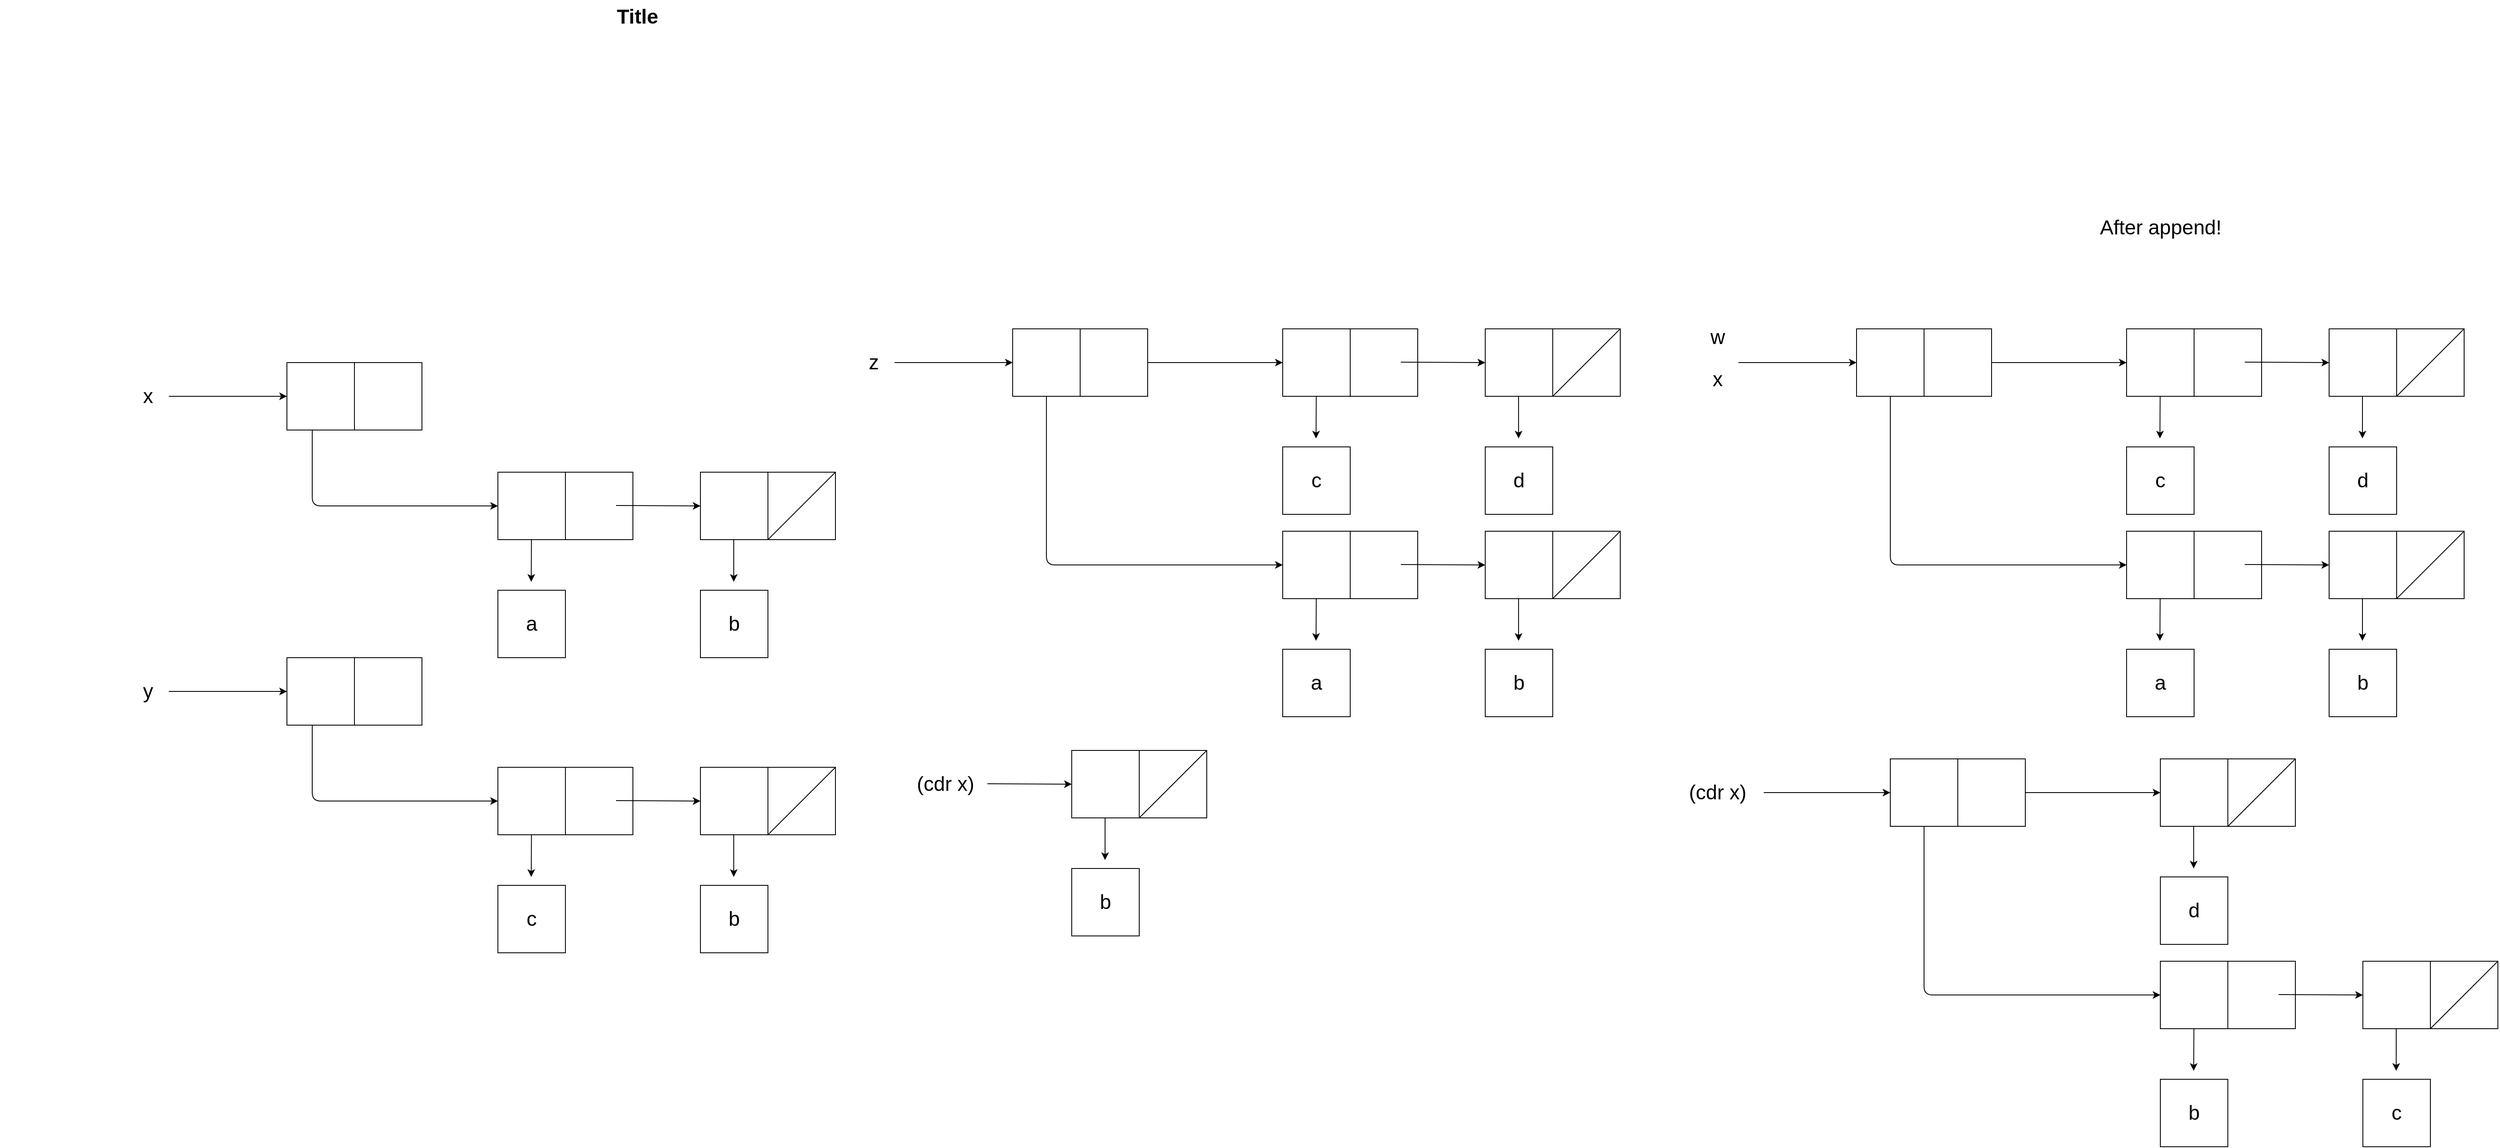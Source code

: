 <mxfile version="13.6.6" type="device"><diagram name="Page-1" id="929967ad-93f9-6ef4-fab6-5d389245f69c"><mxGraphModel dx="1662" dy="736" grid="1" gridSize="10" guides="1" tooltips="1" connect="1" arrows="1" fold="1" page="1" pageScale="1.5" pageWidth="1169" pageHeight="826" background="none" math="0" shadow="0"><root><mxCell id="0" style=";html=1;"/><mxCell id="1" style=";html=1;" parent="0"/><mxCell id="1672d66443f91eb5-23" value="Title" style="text;strokeColor=none;fillColor=none;html=1;fontSize=24;fontStyle=1;verticalAlign=middle;align=center;" parent="1" vertex="1"><mxGeometry x="120" y="40" width="1510" height="40" as="geometry"/></mxCell><mxCell id="toYiWxJXVKB6SHw0sf7D-1" value="" style="whiteSpace=wrap;html=1;aspect=fixed;" vertex="1" parent="1"><mxGeometry x="540" y="470" width="80" height="80" as="geometry"/></mxCell><mxCell id="toYiWxJXVKB6SHw0sf7D-2" value="" style="whiteSpace=wrap;html=1;aspect=fixed;" vertex="1" parent="1"><mxGeometry x="460" y="470" width="80" height="80" as="geometry"/></mxCell><mxCell id="toYiWxJXVKB6SHw0sf7D-3" value="&lt;font style=&quot;font-size: 24px&quot;&gt;x&lt;/font&gt;" style="text;html=1;align=center;verticalAlign=middle;resizable=0;points=[];autosize=1;" vertex="1" parent="1"><mxGeometry x="280" y="500" width="30" height="20" as="geometry"/></mxCell><mxCell id="toYiWxJXVKB6SHw0sf7D-4" value="" style="endArrow=classic;html=1;entryX=0;entryY=0.5;entryDx=0;entryDy=0;" edge="1" parent="1" target="toYiWxJXVKB6SHw0sf7D-2"><mxGeometry width="50" height="50" relative="1" as="geometry"><mxPoint x="320" y="510" as="sourcePoint"/><mxPoint x="410" y="509.5" as="targetPoint"/></mxGeometry></mxCell><mxCell id="toYiWxJXVKB6SHw0sf7D-6" value="" style="edgeStyle=elbowEdgeStyle;elbow=horizontal;endArrow=classic;html=1;" edge="1" parent="1" source="toYiWxJXVKB6SHw0sf7D-2"><mxGeometry width="50" height="50" relative="1" as="geometry"><mxPoint x="490" y="560" as="sourcePoint"/><mxPoint x="710" y="640" as="targetPoint"/><Array as="points"><mxPoint x="490" y="650"/></Array></mxGeometry></mxCell><mxCell id="toYiWxJXVKB6SHw0sf7D-7" value="" style="whiteSpace=wrap;html=1;aspect=fixed;" vertex="1" parent="1"><mxGeometry x="790" y="600" width="80" height="80" as="geometry"/></mxCell><mxCell id="toYiWxJXVKB6SHw0sf7D-8" value="" style="whiteSpace=wrap;html=1;aspect=fixed;" vertex="1" parent="1"><mxGeometry x="710" y="600" width="80" height="80" as="geometry"/></mxCell><mxCell id="toYiWxJXVKB6SHw0sf7D-9" value="&lt;font style=&quot;font-size: 24px&quot;&gt;b&lt;/font&gt;" style="whiteSpace=wrap;html=1;aspect=fixed;" vertex="1" parent="1"><mxGeometry x="950" y="740" width="80" height="80" as="geometry"/></mxCell><mxCell id="toYiWxJXVKB6SHw0sf7D-10" value="&lt;font style=&quot;font-size: 24px&quot;&gt;a&lt;/font&gt;" style="whiteSpace=wrap;html=1;aspect=fixed;" vertex="1" parent="1"><mxGeometry x="710" y="740" width="80" height="80" as="geometry"/></mxCell><mxCell id="toYiWxJXVKB6SHw0sf7D-11" value="" style="whiteSpace=wrap;html=1;aspect=fixed;" vertex="1" parent="1"><mxGeometry x="1030" y="600" width="80" height="80" as="geometry"/></mxCell><mxCell id="toYiWxJXVKB6SHw0sf7D-12" value="" style="whiteSpace=wrap;html=1;aspect=fixed;" vertex="1" parent="1"><mxGeometry x="950" y="600" width="80" height="80" as="geometry"/></mxCell><mxCell id="toYiWxJXVKB6SHw0sf7D-13" value="" style="endArrow=classic;html=1;" edge="1" parent="1" source="toYiWxJXVKB6SHw0sf7D-8"><mxGeometry width="50" height="50" relative="1" as="geometry"><mxPoint x="749.5" y="680" as="sourcePoint"/><mxPoint x="749.5" y="730" as="targetPoint"/></mxGeometry></mxCell><mxCell id="toYiWxJXVKB6SHw0sf7D-14" value="" style="endArrow=classic;html=1;" edge="1" parent="1"><mxGeometry width="50" height="50" relative="1" as="geometry"><mxPoint x="989.5" y="680" as="sourcePoint"/><mxPoint x="989.5" y="730" as="targetPoint"/></mxGeometry></mxCell><mxCell id="toYiWxJXVKB6SHw0sf7D-15" value="" style="endArrow=classic;html=1;entryX=0;entryY=0.5;entryDx=0;entryDy=0;" edge="1" parent="1" target="toYiWxJXVKB6SHw0sf7D-12"><mxGeometry width="50" height="50" relative="1" as="geometry"><mxPoint x="850" y="639.5" as="sourcePoint"/><mxPoint x="920" y="639.5" as="targetPoint"/></mxGeometry></mxCell><mxCell id="toYiWxJXVKB6SHw0sf7D-16" value="" style="endArrow=none;html=1;exitX=0;exitY=1;exitDx=0;exitDy=0;" edge="1" parent="1" source="toYiWxJXVKB6SHw0sf7D-11"><mxGeometry width="50" height="50" relative="1" as="geometry"><mxPoint x="1060" y="650" as="sourcePoint"/><mxPoint x="1110" y="600" as="targetPoint"/></mxGeometry></mxCell><mxCell id="toYiWxJXVKB6SHw0sf7D-17" value="" style="whiteSpace=wrap;html=1;aspect=fixed;" vertex="1" parent="1"><mxGeometry x="540" y="820" width="80" height="80" as="geometry"/></mxCell><mxCell id="toYiWxJXVKB6SHw0sf7D-18" value="" style="whiteSpace=wrap;html=1;aspect=fixed;" vertex="1" parent="1"><mxGeometry x="460" y="820" width="80" height="80" as="geometry"/></mxCell><mxCell id="toYiWxJXVKB6SHw0sf7D-19" value="&lt;font style=&quot;font-size: 24px&quot;&gt;y&lt;/font&gt;" style="text;html=1;align=center;verticalAlign=middle;resizable=0;points=[];autosize=1;" vertex="1" parent="1"><mxGeometry x="280" y="850" width="30" height="20" as="geometry"/></mxCell><mxCell id="toYiWxJXVKB6SHw0sf7D-20" value="" style="endArrow=classic;html=1;entryX=0;entryY=0.5;entryDx=0;entryDy=0;" edge="1" parent="1" target="toYiWxJXVKB6SHw0sf7D-18"><mxGeometry width="50" height="50" relative="1" as="geometry"><mxPoint x="320" y="860" as="sourcePoint"/><mxPoint x="410" y="859.5" as="targetPoint"/></mxGeometry></mxCell><mxCell id="toYiWxJXVKB6SHw0sf7D-21" value="" style="edgeStyle=elbowEdgeStyle;elbow=horizontal;endArrow=classic;html=1;" edge="1" parent="1" source="toYiWxJXVKB6SHw0sf7D-18"><mxGeometry width="50" height="50" relative="1" as="geometry"><mxPoint x="490" y="910" as="sourcePoint"/><mxPoint x="710" y="990" as="targetPoint"/><Array as="points"><mxPoint x="490" y="1000"/></Array></mxGeometry></mxCell><mxCell id="toYiWxJXVKB6SHw0sf7D-22" value="" style="whiteSpace=wrap;html=1;aspect=fixed;" vertex="1" parent="1"><mxGeometry x="790" y="950" width="80" height="80" as="geometry"/></mxCell><mxCell id="toYiWxJXVKB6SHw0sf7D-23" value="" style="whiteSpace=wrap;html=1;aspect=fixed;" vertex="1" parent="1"><mxGeometry x="710" y="950" width="80" height="80" as="geometry"/></mxCell><mxCell id="toYiWxJXVKB6SHw0sf7D-24" value="&lt;font style=&quot;font-size: 24px&quot;&gt;b&lt;/font&gt;" style="whiteSpace=wrap;html=1;aspect=fixed;" vertex="1" parent="1"><mxGeometry x="950" y="1090" width="80" height="80" as="geometry"/></mxCell><mxCell id="toYiWxJXVKB6SHw0sf7D-25" value="&lt;font style=&quot;font-size: 24px&quot;&gt;c&lt;/font&gt;" style="whiteSpace=wrap;html=1;aspect=fixed;" vertex="1" parent="1"><mxGeometry x="710" y="1090" width="80" height="80" as="geometry"/></mxCell><mxCell id="toYiWxJXVKB6SHw0sf7D-26" value="" style="whiteSpace=wrap;html=1;aspect=fixed;" vertex="1" parent="1"><mxGeometry x="1030" y="950" width="80" height="80" as="geometry"/></mxCell><mxCell id="toYiWxJXVKB6SHw0sf7D-27" value="" style="whiteSpace=wrap;html=1;aspect=fixed;" vertex="1" parent="1"><mxGeometry x="950" y="950" width="80" height="80" as="geometry"/></mxCell><mxCell id="toYiWxJXVKB6SHw0sf7D-28" value="" style="endArrow=classic;html=1;" edge="1" parent="1" source="toYiWxJXVKB6SHw0sf7D-23"><mxGeometry width="50" height="50" relative="1" as="geometry"><mxPoint x="749.5" y="1030" as="sourcePoint"/><mxPoint x="749.5" y="1080" as="targetPoint"/></mxGeometry></mxCell><mxCell id="toYiWxJXVKB6SHw0sf7D-29" value="" style="endArrow=classic;html=1;" edge="1" parent="1"><mxGeometry width="50" height="50" relative="1" as="geometry"><mxPoint x="989.5" y="1030" as="sourcePoint"/><mxPoint x="989.5" y="1080" as="targetPoint"/></mxGeometry></mxCell><mxCell id="toYiWxJXVKB6SHw0sf7D-30" value="" style="endArrow=classic;html=1;entryX=0;entryY=0.5;entryDx=0;entryDy=0;" edge="1" parent="1" target="toYiWxJXVKB6SHw0sf7D-27"><mxGeometry width="50" height="50" relative="1" as="geometry"><mxPoint x="850" y="989.5" as="sourcePoint"/><mxPoint x="920" y="989.5" as="targetPoint"/></mxGeometry></mxCell><mxCell id="toYiWxJXVKB6SHw0sf7D-31" value="" style="endArrow=none;html=1;exitX=0;exitY=1;exitDx=0;exitDy=0;" edge="1" parent="1" source="toYiWxJXVKB6SHw0sf7D-26"><mxGeometry width="50" height="50" relative="1" as="geometry"><mxPoint x="1060" y="1000" as="sourcePoint"/><mxPoint x="1110" y="950" as="targetPoint"/></mxGeometry></mxCell><mxCell id="toYiWxJXVKB6SHw0sf7D-32" value="" style="whiteSpace=wrap;html=1;aspect=fixed;" vertex="1" parent="1"><mxGeometry x="1400" y="430" width="80" height="80" as="geometry"/></mxCell><mxCell id="toYiWxJXVKB6SHw0sf7D-33" value="" style="whiteSpace=wrap;html=1;aspect=fixed;" vertex="1" parent="1"><mxGeometry x="1320" y="430" width="80" height="80" as="geometry"/></mxCell><mxCell id="toYiWxJXVKB6SHw0sf7D-34" value="&lt;font style=&quot;font-size: 24px&quot;&gt;z&lt;/font&gt;" style="text;html=1;align=center;verticalAlign=middle;resizable=0;points=[];autosize=1;" vertex="1" parent="1"><mxGeometry x="1140" y="460" width="30" height="20" as="geometry"/></mxCell><mxCell id="toYiWxJXVKB6SHw0sf7D-35" value="" style="endArrow=classic;html=1;entryX=0;entryY=0.5;entryDx=0;entryDy=0;" edge="1" parent="1" target="toYiWxJXVKB6SHw0sf7D-33"><mxGeometry width="50" height="50" relative="1" as="geometry"><mxPoint x="1180" y="470" as="sourcePoint"/><mxPoint x="1270" y="469.5" as="targetPoint"/></mxGeometry></mxCell><mxCell id="toYiWxJXVKB6SHw0sf7D-36" value="" style="edgeStyle=elbowEdgeStyle;elbow=horizontal;endArrow=classic;html=1;entryX=0;entryY=0.5;entryDx=0;entryDy=0;" edge="1" parent="1" source="toYiWxJXVKB6SHw0sf7D-33" target="toYiWxJXVKB6SHw0sf7D-38"><mxGeometry width="50" height="50" relative="1" as="geometry"><mxPoint x="1400" y="560" as="sourcePoint"/><mxPoint x="1620" y="640" as="targetPoint"/><Array as="points"><mxPoint x="1360" y="560"/><mxPoint x="1400" y="650"/></Array></mxGeometry></mxCell><mxCell id="toYiWxJXVKB6SHw0sf7D-37" value="" style="whiteSpace=wrap;html=1;aspect=fixed;" vertex="1" parent="1"><mxGeometry x="1720" y="670" width="80" height="80" as="geometry"/></mxCell><mxCell id="toYiWxJXVKB6SHw0sf7D-38" value="" style="whiteSpace=wrap;html=1;aspect=fixed;" vertex="1" parent="1"><mxGeometry x="1640" y="670" width="80" height="80" as="geometry"/></mxCell><mxCell id="toYiWxJXVKB6SHw0sf7D-39" value="&lt;font style=&quot;font-size: 24px&quot;&gt;b&lt;/font&gt;" style="whiteSpace=wrap;html=1;aspect=fixed;" vertex="1" parent="1"><mxGeometry x="1880" y="810" width="80" height="80" as="geometry"/></mxCell><mxCell id="toYiWxJXVKB6SHw0sf7D-40" value="&lt;font style=&quot;font-size: 24px&quot;&gt;a&lt;/font&gt;" style="whiteSpace=wrap;html=1;aspect=fixed;" vertex="1" parent="1"><mxGeometry x="1640" y="810" width="80" height="80" as="geometry"/></mxCell><mxCell id="toYiWxJXVKB6SHw0sf7D-41" value="" style="whiteSpace=wrap;html=1;aspect=fixed;" vertex="1" parent="1"><mxGeometry x="1960" y="670" width="80" height="80" as="geometry"/></mxCell><mxCell id="toYiWxJXVKB6SHw0sf7D-42" value="" style="whiteSpace=wrap;html=1;aspect=fixed;" vertex="1" parent="1"><mxGeometry x="1880" y="670" width="80" height="80" as="geometry"/></mxCell><mxCell id="toYiWxJXVKB6SHw0sf7D-43" value="" style="endArrow=classic;html=1;" edge="1" parent="1" source="toYiWxJXVKB6SHw0sf7D-38"><mxGeometry width="50" height="50" relative="1" as="geometry"><mxPoint x="1679.5" y="750" as="sourcePoint"/><mxPoint x="1679.5" y="800" as="targetPoint"/></mxGeometry></mxCell><mxCell id="toYiWxJXVKB6SHw0sf7D-44" value="" style="endArrow=classic;html=1;" edge="1" parent="1"><mxGeometry width="50" height="50" relative="1" as="geometry"><mxPoint x="1919.5" y="750" as="sourcePoint"/><mxPoint x="1919.5" y="800" as="targetPoint"/></mxGeometry></mxCell><mxCell id="toYiWxJXVKB6SHw0sf7D-45" value="" style="endArrow=classic;html=1;entryX=0;entryY=0.5;entryDx=0;entryDy=0;" edge="1" parent="1" target="toYiWxJXVKB6SHw0sf7D-42"><mxGeometry width="50" height="50" relative="1" as="geometry"><mxPoint x="1780" y="709.5" as="sourcePoint"/><mxPoint x="1850" y="709.5" as="targetPoint"/></mxGeometry></mxCell><mxCell id="toYiWxJXVKB6SHw0sf7D-46" value="" style="endArrow=none;html=1;exitX=0;exitY=1;exitDx=0;exitDy=0;" edge="1" parent="1" source="toYiWxJXVKB6SHw0sf7D-41"><mxGeometry width="50" height="50" relative="1" as="geometry"><mxPoint x="1990" y="720" as="sourcePoint"/><mxPoint x="2040" y="670" as="targetPoint"/></mxGeometry></mxCell><mxCell id="toYiWxJXVKB6SHw0sf7D-49" value="" style="whiteSpace=wrap;html=1;aspect=fixed;" vertex="1" parent="1"><mxGeometry x="1720" y="430" width="80" height="80" as="geometry"/></mxCell><mxCell id="toYiWxJXVKB6SHw0sf7D-50" value="" style="whiteSpace=wrap;html=1;aspect=fixed;" vertex="1" parent="1"><mxGeometry x="1640" y="430" width="80" height="80" as="geometry"/></mxCell><mxCell id="toYiWxJXVKB6SHw0sf7D-51" value="&lt;font style=&quot;font-size: 24px&quot;&gt;d&lt;/font&gt;" style="whiteSpace=wrap;html=1;aspect=fixed;" vertex="1" parent="1"><mxGeometry x="1880" y="570" width="80" height="80" as="geometry"/></mxCell><mxCell id="toYiWxJXVKB6SHw0sf7D-52" value="&lt;font style=&quot;font-size: 24px&quot;&gt;c&lt;/font&gt;" style="whiteSpace=wrap;html=1;aspect=fixed;" vertex="1" parent="1"><mxGeometry x="1640" y="570" width="80" height="80" as="geometry"/></mxCell><mxCell id="toYiWxJXVKB6SHw0sf7D-53" value="" style="whiteSpace=wrap;html=1;aspect=fixed;" vertex="1" parent="1"><mxGeometry x="1960" y="430" width="80" height="80" as="geometry"/></mxCell><mxCell id="toYiWxJXVKB6SHw0sf7D-54" value="" style="whiteSpace=wrap;html=1;aspect=fixed;" vertex="1" parent="1"><mxGeometry x="1880" y="430" width="80" height="80" as="geometry"/></mxCell><mxCell id="toYiWxJXVKB6SHw0sf7D-55" value="" style="endArrow=classic;html=1;" edge="1" parent="1" source="toYiWxJXVKB6SHw0sf7D-50"><mxGeometry width="50" height="50" relative="1" as="geometry"><mxPoint x="1679.5" y="510" as="sourcePoint"/><mxPoint x="1679.5" y="560" as="targetPoint"/></mxGeometry></mxCell><mxCell id="toYiWxJXVKB6SHw0sf7D-56" value="" style="endArrow=classic;html=1;" edge="1" parent="1"><mxGeometry width="50" height="50" relative="1" as="geometry"><mxPoint x="1919.5" y="510" as="sourcePoint"/><mxPoint x="1919.5" y="560" as="targetPoint"/></mxGeometry></mxCell><mxCell id="toYiWxJXVKB6SHw0sf7D-57" value="" style="endArrow=classic;html=1;entryX=0;entryY=0.5;entryDx=0;entryDy=0;" edge="1" parent="1" target="toYiWxJXVKB6SHw0sf7D-54"><mxGeometry width="50" height="50" relative="1" as="geometry"><mxPoint x="1780" y="469.5" as="sourcePoint"/><mxPoint x="1850" y="469.5" as="targetPoint"/></mxGeometry></mxCell><mxCell id="toYiWxJXVKB6SHw0sf7D-58" value="" style="endArrow=none;html=1;exitX=0;exitY=1;exitDx=0;exitDy=0;" edge="1" parent="1" source="toYiWxJXVKB6SHw0sf7D-53"><mxGeometry width="50" height="50" relative="1" as="geometry"><mxPoint x="1990" y="480" as="sourcePoint"/><mxPoint x="2040" y="430" as="targetPoint"/></mxGeometry></mxCell><mxCell id="toYiWxJXVKB6SHw0sf7D-59" value="" style="endArrow=classic;html=1;" edge="1" parent="1" source="toYiWxJXVKB6SHw0sf7D-32" target="toYiWxJXVKB6SHw0sf7D-50"><mxGeometry width="50" height="50" relative="1" as="geometry"><mxPoint x="1550" y="470" as="sourcePoint"/><mxPoint x="1560" y="445" as="targetPoint"/></mxGeometry></mxCell><mxCell id="toYiWxJXVKB6SHw0sf7D-62" value="&lt;font style=&quot;font-size: 24px&quot;&gt;(cdr x)&lt;/font&gt;" style="text;html=1;align=center;verticalAlign=middle;resizable=0;points=[];autosize=1;" vertex="1" parent="1"><mxGeometry x="1200" y="960" width="80" height="20" as="geometry"/></mxCell><mxCell id="toYiWxJXVKB6SHw0sf7D-67" value="&lt;font style=&quot;font-size: 24px&quot;&gt;b&lt;/font&gt;" style="whiteSpace=wrap;html=1;aspect=fixed;" vertex="1" parent="1"><mxGeometry x="1390" y="1070" width="80" height="80" as="geometry"/></mxCell><mxCell id="toYiWxJXVKB6SHw0sf7D-69" value="" style="whiteSpace=wrap;html=1;aspect=fixed;" vertex="1" parent="1"><mxGeometry x="1470" y="930" width="80" height="80" as="geometry"/></mxCell><mxCell id="toYiWxJXVKB6SHw0sf7D-70" value="" style="whiteSpace=wrap;html=1;aspect=fixed;" vertex="1" parent="1"><mxGeometry x="1390" y="930" width="80" height="80" as="geometry"/></mxCell><mxCell id="toYiWxJXVKB6SHw0sf7D-72" value="" style="endArrow=classic;html=1;" edge="1" parent="1"><mxGeometry width="50" height="50" relative="1" as="geometry"><mxPoint x="1429.5" y="1010" as="sourcePoint"/><mxPoint x="1429.5" y="1060" as="targetPoint"/></mxGeometry></mxCell><mxCell id="toYiWxJXVKB6SHw0sf7D-73" value="" style="endArrow=classic;html=1;entryX=0;entryY=0.5;entryDx=0;entryDy=0;" edge="1" parent="1" target="toYiWxJXVKB6SHw0sf7D-70"><mxGeometry width="50" height="50" relative="1" as="geometry"><mxPoint x="1290" y="969.5" as="sourcePoint"/><mxPoint x="1360" y="969.5" as="targetPoint"/></mxGeometry></mxCell><mxCell id="toYiWxJXVKB6SHw0sf7D-74" value="" style="endArrow=none;html=1;exitX=0;exitY=1;exitDx=0;exitDy=0;" edge="1" parent="1" source="toYiWxJXVKB6SHw0sf7D-69"><mxGeometry width="50" height="50" relative="1" as="geometry"><mxPoint x="1500" y="980" as="sourcePoint"/><mxPoint x="1550" y="930" as="targetPoint"/></mxGeometry></mxCell><mxCell id="toYiWxJXVKB6SHw0sf7D-76" value="" style="whiteSpace=wrap;html=1;aspect=fixed;" vertex="1" parent="1"><mxGeometry x="2400" y="430" width="80" height="80" as="geometry"/></mxCell><mxCell id="toYiWxJXVKB6SHw0sf7D-77" value="" style="whiteSpace=wrap;html=1;aspect=fixed;" vertex="1" parent="1"><mxGeometry x="2320" y="430" width="80" height="80" as="geometry"/></mxCell><mxCell id="toYiWxJXVKB6SHw0sf7D-78" value="&lt;font style=&quot;font-size: 24px&quot;&gt;w&lt;/font&gt;" style="text;html=1;align=center;verticalAlign=middle;resizable=0;points=[];autosize=1;" vertex="1" parent="1"><mxGeometry x="2140" y="430" width="30" height="20" as="geometry"/></mxCell><mxCell id="toYiWxJXVKB6SHw0sf7D-79" value="" style="endArrow=classic;html=1;entryX=0;entryY=0.5;entryDx=0;entryDy=0;" edge="1" parent="1" target="toYiWxJXVKB6SHw0sf7D-77"><mxGeometry width="50" height="50" relative="1" as="geometry"><mxPoint x="2180" y="470" as="sourcePoint"/><mxPoint x="2270" y="469.5" as="targetPoint"/></mxGeometry></mxCell><mxCell id="toYiWxJXVKB6SHw0sf7D-80" value="" style="edgeStyle=elbowEdgeStyle;elbow=horizontal;endArrow=classic;html=1;entryX=0;entryY=0.5;entryDx=0;entryDy=0;" edge="1" parent="1" source="toYiWxJXVKB6SHw0sf7D-77" target="toYiWxJXVKB6SHw0sf7D-82"><mxGeometry width="50" height="50" relative="1" as="geometry"><mxPoint x="2400" y="560" as="sourcePoint"/><mxPoint x="2620" y="640" as="targetPoint"/><Array as="points"><mxPoint x="2360" y="560"/><mxPoint x="2400" y="650"/></Array></mxGeometry></mxCell><mxCell id="toYiWxJXVKB6SHw0sf7D-81" value="" style="whiteSpace=wrap;html=1;aspect=fixed;" vertex="1" parent="1"><mxGeometry x="2720" y="670" width="80" height="80" as="geometry"/></mxCell><mxCell id="toYiWxJXVKB6SHw0sf7D-82" value="" style="whiteSpace=wrap;html=1;aspect=fixed;" vertex="1" parent="1"><mxGeometry x="2640" y="670" width="80" height="80" as="geometry"/></mxCell><mxCell id="toYiWxJXVKB6SHw0sf7D-83" value="&lt;font style=&quot;font-size: 24px&quot;&gt;b&lt;/font&gt;" style="whiteSpace=wrap;html=1;aspect=fixed;" vertex="1" parent="1"><mxGeometry x="2880" y="810" width="80" height="80" as="geometry"/></mxCell><mxCell id="toYiWxJXVKB6SHw0sf7D-84" value="&lt;font style=&quot;font-size: 24px&quot;&gt;a&lt;/font&gt;" style="whiteSpace=wrap;html=1;aspect=fixed;" vertex="1" parent="1"><mxGeometry x="2640" y="810" width="80" height="80" as="geometry"/></mxCell><mxCell id="toYiWxJXVKB6SHw0sf7D-85" value="" style="whiteSpace=wrap;html=1;aspect=fixed;" vertex="1" parent="1"><mxGeometry x="2960" y="670" width="80" height="80" as="geometry"/></mxCell><mxCell id="toYiWxJXVKB6SHw0sf7D-86" value="" style="whiteSpace=wrap;html=1;aspect=fixed;" vertex="1" parent="1"><mxGeometry x="2880" y="670" width="80" height="80" as="geometry"/></mxCell><mxCell id="toYiWxJXVKB6SHw0sf7D-87" value="" style="endArrow=classic;html=1;" edge="1" parent="1" source="toYiWxJXVKB6SHw0sf7D-82"><mxGeometry width="50" height="50" relative="1" as="geometry"><mxPoint x="2679.5" y="750" as="sourcePoint"/><mxPoint x="2679.5" y="800" as="targetPoint"/></mxGeometry></mxCell><mxCell id="toYiWxJXVKB6SHw0sf7D-88" value="" style="endArrow=classic;html=1;" edge="1" parent="1"><mxGeometry width="50" height="50" relative="1" as="geometry"><mxPoint x="2919.5" y="750" as="sourcePoint"/><mxPoint x="2919.5" y="800" as="targetPoint"/></mxGeometry></mxCell><mxCell id="toYiWxJXVKB6SHw0sf7D-89" value="" style="endArrow=classic;html=1;entryX=0;entryY=0.5;entryDx=0;entryDy=0;" edge="1" parent="1" target="toYiWxJXVKB6SHw0sf7D-86"><mxGeometry width="50" height="50" relative="1" as="geometry"><mxPoint x="2780" y="709.5" as="sourcePoint"/><mxPoint x="2850" y="709.5" as="targetPoint"/></mxGeometry></mxCell><mxCell id="toYiWxJXVKB6SHw0sf7D-90" value="" style="endArrow=none;html=1;exitX=0;exitY=1;exitDx=0;exitDy=0;" edge="1" parent="1" source="toYiWxJXVKB6SHw0sf7D-85"><mxGeometry width="50" height="50" relative="1" as="geometry"><mxPoint x="2990" y="720" as="sourcePoint"/><mxPoint x="3040" y="670" as="targetPoint"/></mxGeometry></mxCell><mxCell id="toYiWxJXVKB6SHw0sf7D-91" value="" style="whiteSpace=wrap;html=1;aspect=fixed;" vertex="1" parent="1"><mxGeometry x="2720" y="430" width="80" height="80" as="geometry"/></mxCell><mxCell id="toYiWxJXVKB6SHw0sf7D-92" value="" style="whiteSpace=wrap;html=1;aspect=fixed;" vertex="1" parent="1"><mxGeometry x="2640" y="430" width="80" height="80" as="geometry"/></mxCell><mxCell id="toYiWxJXVKB6SHw0sf7D-93" value="&lt;font style=&quot;font-size: 24px&quot;&gt;d&lt;/font&gt;" style="whiteSpace=wrap;html=1;aspect=fixed;" vertex="1" parent="1"><mxGeometry x="2880" y="570" width="80" height="80" as="geometry"/></mxCell><mxCell id="toYiWxJXVKB6SHw0sf7D-94" value="&lt;font style=&quot;font-size: 24px&quot;&gt;c&lt;/font&gt;" style="whiteSpace=wrap;html=1;aspect=fixed;" vertex="1" parent="1"><mxGeometry x="2640" y="570" width="80" height="80" as="geometry"/></mxCell><mxCell id="toYiWxJXVKB6SHw0sf7D-95" value="" style="whiteSpace=wrap;html=1;aspect=fixed;" vertex="1" parent="1"><mxGeometry x="2960" y="430" width="80" height="80" as="geometry"/></mxCell><mxCell id="toYiWxJXVKB6SHw0sf7D-96" value="" style="whiteSpace=wrap;html=1;aspect=fixed;" vertex="1" parent="1"><mxGeometry x="2880" y="430" width="80" height="80" as="geometry"/></mxCell><mxCell id="toYiWxJXVKB6SHw0sf7D-97" value="" style="endArrow=classic;html=1;" edge="1" parent="1" source="toYiWxJXVKB6SHw0sf7D-92"><mxGeometry width="50" height="50" relative="1" as="geometry"><mxPoint x="2679.5" y="510" as="sourcePoint"/><mxPoint x="2679.5" y="560" as="targetPoint"/></mxGeometry></mxCell><mxCell id="toYiWxJXVKB6SHw0sf7D-98" value="" style="endArrow=classic;html=1;" edge="1" parent="1"><mxGeometry width="50" height="50" relative="1" as="geometry"><mxPoint x="2919.5" y="510" as="sourcePoint"/><mxPoint x="2919.5" y="560" as="targetPoint"/></mxGeometry></mxCell><mxCell id="toYiWxJXVKB6SHw0sf7D-99" value="" style="endArrow=classic;html=1;entryX=0;entryY=0.5;entryDx=0;entryDy=0;" edge="1" parent="1" target="toYiWxJXVKB6SHw0sf7D-96"><mxGeometry width="50" height="50" relative="1" as="geometry"><mxPoint x="2780" y="469.5" as="sourcePoint"/><mxPoint x="2850" y="469.5" as="targetPoint"/></mxGeometry></mxCell><mxCell id="toYiWxJXVKB6SHw0sf7D-100" value="" style="endArrow=none;html=1;exitX=0;exitY=1;exitDx=0;exitDy=0;" edge="1" parent="1" source="toYiWxJXVKB6SHw0sf7D-95"><mxGeometry width="50" height="50" relative="1" as="geometry"><mxPoint x="2990" y="480" as="sourcePoint"/><mxPoint x="3040" y="430" as="targetPoint"/></mxGeometry></mxCell><mxCell id="toYiWxJXVKB6SHw0sf7D-101" value="" style="endArrow=classic;html=1;" edge="1" parent="1" source="toYiWxJXVKB6SHw0sf7D-76" target="toYiWxJXVKB6SHw0sf7D-92"><mxGeometry width="50" height="50" relative="1" as="geometry"><mxPoint x="2550" y="470" as="sourcePoint"/><mxPoint x="2560" y="445" as="targetPoint"/></mxGeometry></mxCell><mxCell id="toYiWxJXVKB6SHw0sf7D-102" value="&lt;font style=&quot;font-size: 24px&quot;&gt;After append!&lt;/font&gt;" style="text;html=1;align=center;verticalAlign=middle;resizable=0;points=[];autosize=1;" vertex="1" parent="1"><mxGeometry x="2600" y="300" width="160" height="20" as="geometry"/></mxCell><mxCell id="toYiWxJXVKB6SHw0sf7D-103" value="&lt;font style=&quot;font-size: 24px&quot;&gt;x&lt;/font&gt;" style="text;html=1;align=center;verticalAlign=middle;resizable=0;points=[];autosize=1;" vertex="1" parent="1"><mxGeometry x="2140" y="480" width="30" height="20" as="geometry"/></mxCell><mxCell id="toYiWxJXVKB6SHw0sf7D-132" value="" style="whiteSpace=wrap;html=1;aspect=fixed;" vertex="1" parent="1"><mxGeometry x="2440" y="940" width="80" height="80" as="geometry"/></mxCell><mxCell id="toYiWxJXVKB6SHw0sf7D-133" value="" style="whiteSpace=wrap;html=1;aspect=fixed;" vertex="1" parent="1"><mxGeometry x="2360" y="940" width="80" height="80" as="geometry"/></mxCell><mxCell id="toYiWxJXVKB6SHw0sf7D-135" value="" style="endArrow=classic;html=1;entryX=0;entryY=0.5;entryDx=0;entryDy=0;" edge="1" parent="1" target="toYiWxJXVKB6SHw0sf7D-133"><mxGeometry width="50" height="50" relative="1" as="geometry"><mxPoint x="2210" y="980" as="sourcePoint"/><mxPoint x="2270" y="959.5" as="targetPoint"/></mxGeometry></mxCell><mxCell id="toYiWxJXVKB6SHw0sf7D-136" value="" style="edgeStyle=elbowEdgeStyle;elbow=horizontal;endArrow=classic;html=1;entryX=0;entryY=0.5;entryDx=0;entryDy=0;" edge="1" parent="1" source="toYiWxJXVKB6SHw0sf7D-133" target="toYiWxJXVKB6SHw0sf7D-138"><mxGeometry width="50" height="50" relative="1" as="geometry"><mxPoint x="2440" y="1070" as="sourcePoint"/><mxPoint x="2660" y="1150" as="targetPoint"/><Array as="points"><mxPoint x="2400" y="1070"/><mxPoint x="2440" y="1160"/></Array></mxGeometry></mxCell><mxCell id="toYiWxJXVKB6SHw0sf7D-137" value="" style="whiteSpace=wrap;html=1;aspect=fixed;" vertex="1" parent="1"><mxGeometry x="2760" y="1180" width="80" height="80" as="geometry"/></mxCell><mxCell id="toYiWxJXVKB6SHw0sf7D-138" value="" style="whiteSpace=wrap;html=1;aspect=fixed;" vertex="1" parent="1"><mxGeometry x="2680" y="1180" width="80" height="80" as="geometry"/></mxCell><mxCell id="toYiWxJXVKB6SHw0sf7D-139" value="&lt;font style=&quot;font-size: 24px&quot;&gt;c&lt;/font&gt;" style="whiteSpace=wrap;html=1;aspect=fixed;" vertex="1" parent="1"><mxGeometry x="2920" y="1320" width="80" height="80" as="geometry"/></mxCell><mxCell id="toYiWxJXVKB6SHw0sf7D-140" value="&lt;font style=&quot;font-size: 24px&quot;&gt;b&lt;/font&gt;" style="whiteSpace=wrap;html=1;aspect=fixed;" vertex="1" parent="1"><mxGeometry x="2680" y="1320" width="80" height="80" as="geometry"/></mxCell><mxCell id="toYiWxJXVKB6SHw0sf7D-141" value="" style="whiteSpace=wrap;html=1;aspect=fixed;" vertex="1" parent="1"><mxGeometry x="3000" y="1180" width="80" height="80" as="geometry"/></mxCell><mxCell id="toYiWxJXVKB6SHw0sf7D-142" value="" style="whiteSpace=wrap;html=1;aspect=fixed;" vertex="1" parent="1"><mxGeometry x="2920" y="1180" width="80" height="80" as="geometry"/></mxCell><mxCell id="toYiWxJXVKB6SHw0sf7D-143" value="" style="endArrow=classic;html=1;" edge="1" parent="1" source="toYiWxJXVKB6SHw0sf7D-138"><mxGeometry width="50" height="50" relative="1" as="geometry"><mxPoint x="2719.5" y="1260" as="sourcePoint"/><mxPoint x="2719.5" y="1310" as="targetPoint"/></mxGeometry></mxCell><mxCell id="toYiWxJXVKB6SHw0sf7D-144" value="" style="endArrow=classic;html=1;" edge="1" parent="1"><mxGeometry width="50" height="50" relative="1" as="geometry"><mxPoint x="2959.5" y="1260" as="sourcePoint"/><mxPoint x="2959.5" y="1310" as="targetPoint"/></mxGeometry></mxCell><mxCell id="toYiWxJXVKB6SHw0sf7D-145" value="" style="endArrow=classic;html=1;entryX=0;entryY=0.5;entryDx=0;entryDy=0;" edge="1" parent="1" target="toYiWxJXVKB6SHw0sf7D-142"><mxGeometry width="50" height="50" relative="1" as="geometry"><mxPoint x="2820" y="1219.5" as="sourcePoint"/><mxPoint x="2890" y="1219.5" as="targetPoint"/></mxGeometry></mxCell><mxCell id="toYiWxJXVKB6SHw0sf7D-146" value="" style="endArrow=none;html=1;exitX=0;exitY=1;exitDx=0;exitDy=0;" edge="1" parent="1" source="toYiWxJXVKB6SHw0sf7D-141"><mxGeometry width="50" height="50" relative="1" as="geometry"><mxPoint x="3030" y="1230" as="sourcePoint"/><mxPoint x="3080" y="1180" as="targetPoint"/></mxGeometry></mxCell><mxCell id="toYiWxJXVKB6SHw0sf7D-149" value="&lt;font style=&quot;font-size: 24px&quot;&gt;d&lt;/font&gt;" style="whiteSpace=wrap;html=1;aspect=fixed;" vertex="1" parent="1"><mxGeometry x="2680" y="1080" width="80" height="80" as="geometry"/></mxCell><mxCell id="toYiWxJXVKB6SHw0sf7D-151" value="" style="whiteSpace=wrap;html=1;aspect=fixed;" vertex="1" parent="1"><mxGeometry x="2760" y="940" width="80" height="80" as="geometry"/></mxCell><mxCell id="toYiWxJXVKB6SHw0sf7D-152" value="" style="whiteSpace=wrap;html=1;aspect=fixed;" vertex="1" parent="1"><mxGeometry x="2680" y="940" width="80" height="80" as="geometry"/></mxCell><mxCell id="toYiWxJXVKB6SHw0sf7D-154" value="" style="endArrow=classic;html=1;" edge="1" parent="1"><mxGeometry width="50" height="50" relative="1" as="geometry"><mxPoint x="2719.5" y="1020" as="sourcePoint"/><mxPoint x="2719.5" y="1070" as="targetPoint"/></mxGeometry></mxCell><mxCell id="toYiWxJXVKB6SHw0sf7D-155" value="" style="endArrow=classic;html=1;entryX=0;entryY=0.5;entryDx=0;entryDy=0;exitX=1;exitY=0.5;exitDx=0;exitDy=0;" edge="1" parent="1" target="toYiWxJXVKB6SHw0sf7D-152" source="toYiWxJXVKB6SHw0sf7D-132"><mxGeometry width="50" height="50" relative="1" as="geometry"><mxPoint x="2580" y="979.5" as="sourcePoint"/><mxPoint x="2650" y="979.5" as="targetPoint"/></mxGeometry></mxCell><mxCell id="toYiWxJXVKB6SHw0sf7D-156" value="" style="endArrow=none;html=1;exitX=0;exitY=1;exitDx=0;exitDy=0;" edge="1" parent="1" source="toYiWxJXVKB6SHw0sf7D-151"><mxGeometry width="50" height="50" relative="1" as="geometry"><mxPoint x="2790" y="990" as="sourcePoint"/><mxPoint x="2840" y="940" as="targetPoint"/></mxGeometry></mxCell><mxCell id="toYiWxJXVKB6SHw0sf7D-158" value="&lt;font style=&quot;font-size: 24px&quot;&gt;(cdr x)&lt;/font&gt;" style="text;html=1;align=center;verticalAlign=middle;resizable=0;points=[];autosize=1;" vertex="1" parent="1"><mxGeometry x="2115" y="970" width="80" height="20" as="geometry"/></mxCell></root></mxGraphModel></diagram></mxfile>